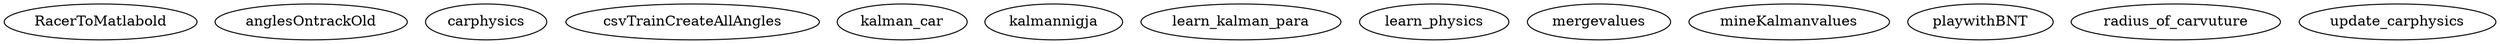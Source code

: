 /* Created by mdot for Matlab */
digraph m2html {

  RacerToMatlabold [URL="RacerToMatlabold.html"];
  anglesOntrackOld [URL="anglesOntrackOld.html"];
  carphysics [URL="carphysics.html"];
  csvTrainCreateAllAngles [URL="csvTrainCreateAllAngles.html"];
  kalman_car [URL="kalman_car.html"];
  kalmannigja [URL="kalmannigja.html"];
  learn_kalman_para [URL="learn_kalman_para.html"];
  learn_physics [URL="learn_physics.html"];
  mergevalues [URL="mergevalues.html"];
  mineKalmanvalues [URL="mineKalmanvalues.html"];
  playwithBNT [URL="playwithBNT.html"];
  radius_of_carvuture [URL="radius_of_carvuture.html"];
  update_carphysics [URL="update_carphysics.html"];
}